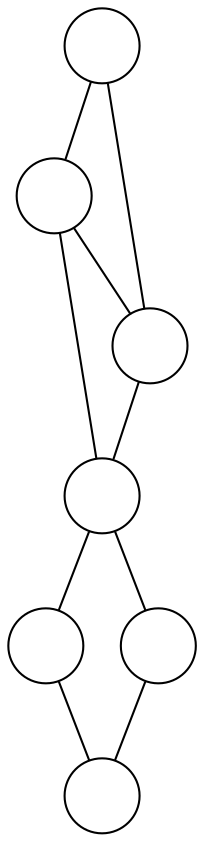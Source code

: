 graph {
    node [label="" shape=circle size=0.1]

    1 -- 2 -- 3 -- 4 -- 5;
    1 -- 6 -- 3 -- 7 -- 5;
    2 -- 6;
}
